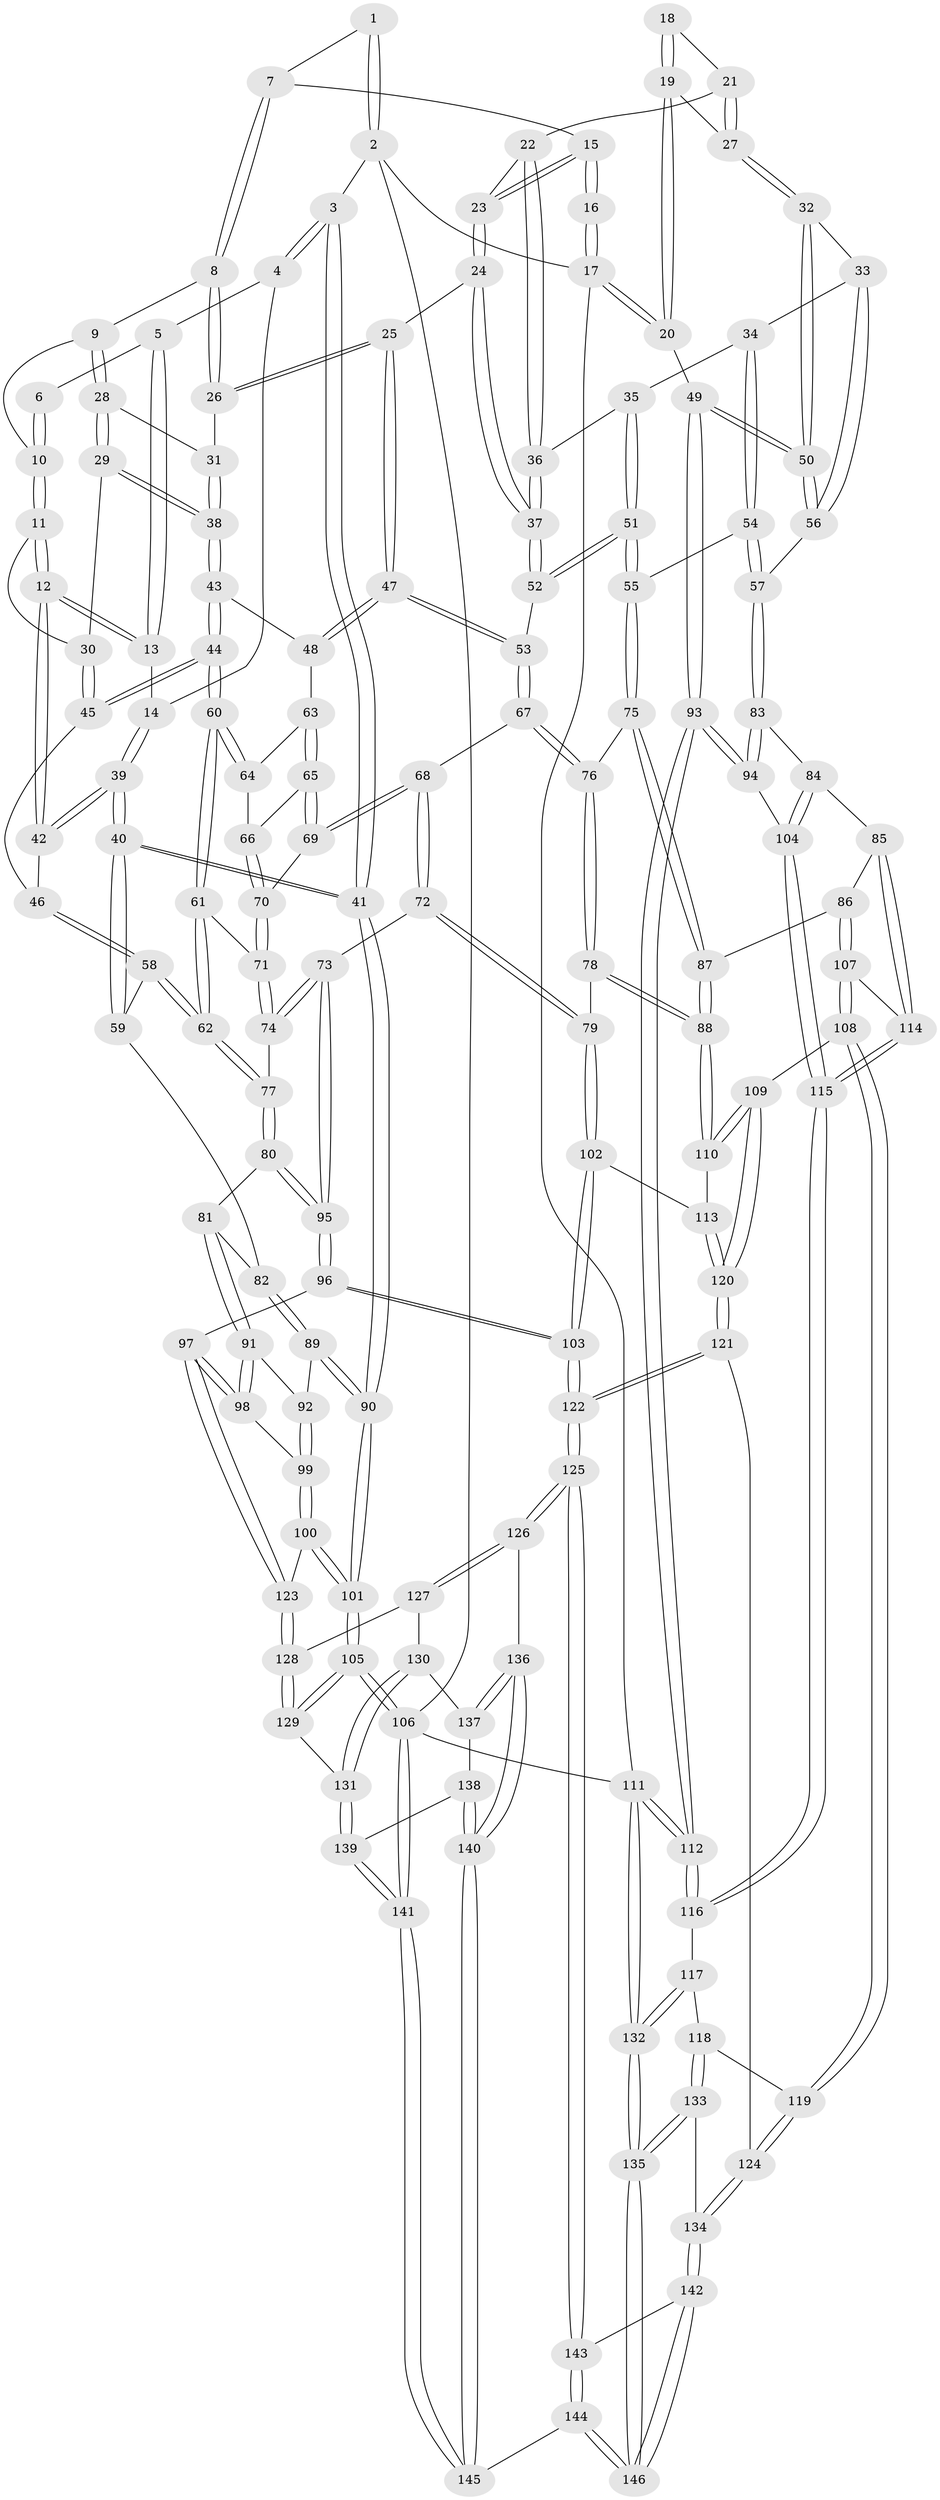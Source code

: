 // coarse degree distribution, {4: 0.45454545454545453, 5: 0.29545454545454547, 3: 0.18181818181818182, 6: 0.06818181818181818}
// Generated by graph-tools (version 1.1) at 2025/24/03/03/25 07:24:32]
// undirected, 146 vertices, 362 edges
graph export_dot {
graph [start="1"]
  node [color=gray90,style=filled];
  1 [pos="+0.22637727053084075+0"];
  2 [pos="+0+0"];
  3 [pos="+0+0"];
  4 [pos="+0.051329270798370644+0.09625267648130867"];
  5 [pos="+0.13456634618055158+0.07268658389530268"];
  6 [pos="+0.22510558252953322+0"];
  7 [pos="+0.5657432560650183+0"];
  8 [pos="+0.5208154570550632+0.029610997589647813"];
  9 [pos="+0.30076509761233944+0.10771363554901721"];
  10 [pos="+0.255599317030819+0.044141322860812744"];
  11 [pos="+0.17910787884065155+0.18496562477835102"];
  12 [pos="+0.16029990080235895+0.19299826944257786"];
  13 [pos="+0.1219842161458394+0.1578974596402151"];
  14 [pos="+0.0786785012413875+0.1580310865947585"];
  15 [pos="+0.7392682800042971+0"];
  16 [pos="+0.7904410996170451+0"];
  17 [pos="+1+0"];
  18 [pos="+0.837974259105846+0"];
  19 [pos="+0.9867834138509629+0.15681621565516937"];
  20 [pos="+1+0.2547938932728361"];
  21 [pos="+0.8578915364353127+0.12765140934866429"];
  22 [pos="+0.7742605424788097+0.16321296407099026"];
  23 [pos="+0.7215581680509978+0.11902454246801938"];
  24 [pos="+0.6990072981342874+0.15756211677293944"];
  25 [pos="+0.513341782676059+0.15224785182792094"];
  26 [pos="+0.5080533535459246+0.12699275241271085"];
  27 [pos="+0.878048785355048+0.18890717296952877"];
  28 [pos="+0.3098262535509985+0.12730333535382873"];
  29 [pos="+0.30843841807289496+0.14944014109404952"];
  30 [pos="+0.24282177336578661+0.20375298984435425"];
  31 [pos="+0.417962484334784+0.13505732027826642"];
  32 [pos="+0.8764231547811168+0.19234973048635312"];
  33 [pos="+0.8502875870617447+0.22713683921906688"];
  34 [pos="+0.8449332951610435+0.2270767560667472"];
  35 [pos="+0.8122029925467187+0.2194632055046619"];
  36 [pos="+0.8055674089798012+0.2154892641048969"];
  37 [pos="+0.6907892294990685+0.23075256911291064"];
  38 [pos="+0.34360115186926826+0.21942735816719794"];
  39 [pos="+0+0.26430937351347383"];
  40 [pos="+0+0.3282199018291422"];
  41 [pos="+0+0.32987293998839806"];
  42 [pos="+0.15126907200767928+0.22872675822056557"];
  43 [pos="+0.3521899600036991+0.24542628252286178"];
  44 [pos="+0.30126182107898997+0.29484858618622944"];
  45 [pos="+0.26225444781128365+0.2638206499968244"];
  46 [pos="+0.1631415347929849+0.2705778046608202"];
  47 [pos="+0.5126469723894619+0.2417701719733122"];
  48 [pos="+0.4854789623626334+0.25456424123662785"];
  49 [pos="+1+0.37311592737471394"];
  50 [pos="+1+0.37070339389537715"];
  51 [pos="+0.687356528184157+0.3516668019035729"];
  52 [pos="+0.6493826125904885+0.30945159837971553"];
  53 [pos="+0.5704784435472499+0.2886654177958856"];
  54 [pos="+0.7159064399907832+0.3837558514916258"];
  55 [pos="+0.7074865831963097+0.3817210327632968"];
  56 [pos="+0.9128222078912068+0.37371731370805994"];
  57 [pos="+0.8229616026183689+0.4238308639555422"];
  58 [pos="+0.14182647923760155+0.370106035348365"];
  59 [pos="+0.019090031183629112+0.3743731040531953"];
  60 [pos="+0.29730719902042335+0.3294253684233901"];
  61 [pos="+0.2882021206904591+0.3490439943427795"];
  62 [pos="+0.19120049737956052+0.4016206090696175"];
  63 [pos="+0.4660845720950261+0.2863910449188279"];
  64 [pos="+0.3780737374049185+0.3407656382156118"];
  65 [pos="+0.4454677310493801+0.3514111359403461"];
  66 [pos="+0.38899368296416975+0.3615481507796197"];
  67 [pos="+0.5168981405987512+0.4242398077614167"];
  68 [pos="+0.44648321678543035+0.3964066856469318"];
  69 [pos="+0.4410963384741579+0.3880290850284027"];
  70 [pos="+0.3889608547913114+0.3960508517098624"];
  71 [pos="+0.3540043518584467+0.42337283020392086"];
  72 [pos="+0.4043972676998256+0.5128049994960172"];
  73 [pos="+0.36550770812732586+0.4850460093026"];
  74 [pos="+0.36152402930946437+0.47920945332526127"];
  75 [pos="+0.674565586297417+0.43098114211983285"];
  76 [pos="+0.524735653336313+0.4678484809724526"];
  77 [pos="+0.20267137857516584+0.4591026817870477"];
  78 [pos="+0.5046801016200821+0.5164707888075869"];
  79 [pos="+0.4325374188093653+0.546195613962122"];
  80 [pos="+0.1987499758184205+0.4802157414397813"];
  81 [pos="+0.08944734542844386+0.5057800817178509"];
  82 [pos="+0.08885615175808553+0.5051279464462268"];
  83 [pos="+0.8269901142470119+0.4883159106588794"];
  84 [pos="+0.8139091255364326+0.5358086206329139"];
  85 [pos="+0.7984938601243897+0.5758197317631009"];
  86 [pos="+0.6832487580853334+0.5730573036479277"];
  87 [pos="+0.6517524440108722+0.562262314939075"];
  88 [pos="+0.6172348779439444+0.5818009005512658"];
  89 [pos="+0+0.5211759928442349"];
  90 [pos="+0+0.383525230909636"];
  91 [pos="+0.08147369104818522+0.581371134170143"];
  92 [pos="+0.046770544672632246+0.5603452787822463"];
  93 [pos="+1+0.5415235423175121"];
  94 [pos="+1+0.5831845331000008"];
  95 [pos="+0.2133712089375348+0.5907646662602644"];
  96 [pos="+0.20379496429215418+0.6690485825952928"];
  97 [pos="+0.1893884172902324+0.6760029923530774"];
  98 [pos="+0.09039128394616694+0.5975962315550927"];
  99 [pos="+0+0.6428716046432559"];
  100 [pos="+0+0.6539116322270133"];
  101 [pos="+0+0.6650107200788805"];
  102 [pos="+0.40736431493369024+0.6408609426363678"];
  103 [pos="+0.3436861682561377+0.6979733275143384"];
  104 [pos="+0.9770091202194086+0.6044526730049538"];
  105 [pos="+0+0.8419371903735406"];
  106 [pos="+0+1"];
  107 [pos="+0.7159642501264908+0.6769518976423753"];
  108 [pos="+0.6737688036204852+0.7328760180890469"];
  109 [pos="+0.6082473309979545+0.7016658232307158"];
  110 [pos="+0.5937937029735796+0.6751143686419276"];
  111 [pos="+1+1"];
  112 [pos="+1+0.8923377040770865"];
  113 [pos="+0.4959767614459877+0.6694781176054053"];
  114 [pos="+0.8175931075477829+0.6331326091932121"];
  115 [pos="+0.8643364115615221+0.6855656072636579"];
  116 [pos="+0.8663580790725491+0.7592312203029261"];
  117 [pos="+0.8182713042644247+0.8075175014473843"];
  118 [pos="+0.7595520131721059+0.818511448330379"];
  119 [pos="+0.6952630596713638+0.7651033742923883"];
  120 [pos="+0.5159578640833395+0.8422778322835954"];
  121 [pos="+0.5132773970782374+0.8483348769098642"];
  122 [pos="+0.4072390386699175+0.8680238146894087"];
  123 [pos="+0.17153765129439685+0.6992712319937626"];
  124 [pos="+0.5534515919567415+0.8689823456777412"];
  125 [pos="+0.3983880105261382+0.8849751980463604"];
  126 [pos="+0.28782654744724306+0.8864488559063023"];
  127 [pos="+0.16666335864982593+0.7886106587702559"];
  128 [pos="+0.1566185167931433+0.732135582773951"];
  129 [pos="+0+0.8278836021711292"];
  130 [pos="+0.15265289306122307+0.8717160800056493"];
  131 [pos="+0.07028304788655189+0.904166537907455"];
  132 [pos="+1+1"];
  133 [pos="+0.746840359635371+0.8391137571329513"];
  134 [pos="+0.5955690377491171+0.9075470229105843"];
  135 [pos="+0.7117510138555919+1"];
  136 [pos="+0.2172047599443839+0.9281078696497845"];
  137 [pos="+0.16326145384195231+0.8917888390545732"];
  138 [pos="+0.14932186339824435+0.9259529491707386"];
  139 [pos="+0.07982701631108059+0.9946065899041435"];
  140 [pos="+0.214695238929068+1"];
  141 [pos="+0.02023684715691071+1"];
  142 [pos="+0.6312012935996455+1"];
  143 [pos="+0.3978858659913569+0.8995764504323055"];
  144 [pos="+0.3554219904323765+1"];
  145 [pos="+0.21900891063350056+1"];
  146 [pos="+0.7054125696314812+1"];
  1 -- 2;
  1 -- 2;
  1 -- 7;
  2 -- 3;
  2 -- 17;
  2 -- 106;
  3 -- 4;
  3 -- 4;
  3 -- 41;
  3 -- 41;
  4 -- 5;
  4 -- 14;
  5 -- 6;
  5 -- 13;
  5 -- 13;
  6 -- 10;
  6 -- 10;
  7 -- 8;
  7 -- 8;
  7 -- 15;
  8 -- 9;
  8 -- 26;
  8 -- 26;
  9 -- 10;
  9 -- 28;
  9 -- 28;
  10 -- 11;
  10 -- 11;
  11 -- 12;
  11 -- 12;
  11 -- 30;
  12 -- 13;
  12 -- 13;
  12 -- 42;
  12 -- 42;
  13 -- 14;
  14 -- 39;
  14 -- 39;
  15 -- 16;
  15 -- 16;
  15 -- 23;
  15 -- 23;
  16 -- 17;
  16 -- 17;
  17 -- 20;
  17 -- 20;
  17 -- 111;
  18 -- 19;
  18 -- 19;
  18 -- 21;
  19 -- 20;
  19 -- 20;
  19 -- 27;
  20 -- 49;
  21 -- 22;
  21 -- 27;
  21 -- 27;
  22 -- 23;
  22 -- 36;
  22 -- 36;
  23 -- 24;
  23 -- 24;
  24 -- 25;
  24 -- 37;
  24 -- 37;
  25 -- 26;
  25 -- 26;
  25 -- 47;
  25 -- 47;
  26 -- 31;
  27 -- 32;
  27 -- 32;
  28 -- 29;
  28 -- 29;
  28 -- 31;
  29 -- 30;
  29 -- 38;
  29 -- 38;
  30 -- 45;
  30 -- 45;
  31 -- 38;
  31 -- 38;
  32 -- 33;
  32 -- 50;
  32 -- 50;
  33 -- 34;
  33 -- 56;
  33 -- 56;
  34 -- 35;
  34 -- 54;
  34 -- 54;
  35 -- 36;
  35 -- 51;
  35 -- 51;
  36 -- 37;
  36 -- 37;
  37 -- 52;
  37 -- 52;
  38 -- 43;
  38 -- 43;
  39 -- 40;
  39 -- 40;
  39 -- 42;
  39 -- 42;
  40 -- 41;
  40 -- 41;
  40 -- 59;
  40 -- 59;
  41 -- 90;
  41 -- 90;
  42 -- 46;
  43 -- 44;
  43 -- 44;
  43 -- 48;
  44 -- 45;
  44 -- 45;
  44 -- 60;
  44 -- 60;
  45 -- 46;
  46 -- 58;
  46 -- 58;
  47 -- 48;
  47 -- 48;
  47 -- 53;
  47 -- 53;
  48 -- 63;
  49 -- 50;
  49 -- 50;
  49 -- 93;
  49 -- 93;
  50 -- 56;
  50 -- 56;
  51 -- 52;
  51 -- 52;
  51 -- 55;
  51 -- 55;
  52 -- 53;
  53 -- 67;
  53 -- 67;
  54 -- 55;
  54 -- 57;
  54 -- 57;
  55 -- 75;
  55 -- 75;
  56 -- 57;
  57 -- 83;
  57 -- 83;
  58 -- 59;
  58 -- 62;
  58 -- 62;
  59 -- 82;
  60 -- 61;
  60 -- 61;
  60 -- 64;
  60 -- 64;
  61 -- 62;
  61 -- 62;
  61 -- 71;
  62 -- 77;
  62 -- 77;
  63 -- 64;
  63 -- 65;
  63 -- 65;
  64 -- 66;
  65 -- 66;
  65 -- 69;
  65 -- 69;
  66 -- 70;
  66 -- 70;
  67 -- 68;
  67 -- 76;
  67 -- 76;
  68 -- 69;
  68 -- 69;
  68 -- 72;
  68 -- 72;
  69 -- 70;
  70 -- 71;
  70 -- 71;
  71 -- 74;
  71 -- 74;
  72 -- 73;
  72 -- 79;
  72 -- 79;
  73 -- 74;
  73 -- 74;
  73 -- 95;
  73 -- 95;
  74 -- 77;
  75 -- 76;
  75 -- 87;
  75 -- 87;
  76 -- 78;
  76 -- 78;
  77 -- 80;
  77 -- 80;
  78 -- 79;
  78 -- 88;
  78 -- 88;
  79 -- 102;
  79 -- 102;
  80 -- 81;
  80 -- 95;
  80 -- 95;
  81 -- 82;
  81 -- 91;
  81 -- 91;
  82 -- 89;
  82 -- 89;
  83 -- 84;
  83 -- 94;
  83 -- 94;
  84 -- 85;
  84 -- 104;
  84 -- 104;
  85 -- 86;
  85 -- 114;
  85 -- 114;
  86 -- 87;
  86 -- 107;
  86 -- 107;
  87 -- 88;
  87 -- 88;
  88 -- 110;
  88 -- 110;
  89 -- 90;
  89 -- 90;
  89 -- 92;
  90 -- 101;
  90 -- 101;
  91 -- 92;
  91 -- 98;
  91 -- 98;
  92 -- 99;
  92 -- 99;
  93 -- 94;
  93 -- 94;
  93 -- 112;
  93 -- 112;
  94 -- 104;
  95 -- 96;
  95 -- 96;
  96 -- 97;
  96 -- 103;
  96 -- 103;
  97 -- 98;
  97 -- 98;
  97 -- 123;
  97 -- 123;
  98 -- 99;
  99 -- 100;
  99 -- 100;
  100 -- 101;
  100 -- 101;
  100 -- 123;
  101 -- 105;
  101 -- 105;
  102 -- 103;
  102 -- 103;
  102 -- 113;
  103 -- 122;
  103 -- 122;
  104 -- 115;
  104 -- 115;
  105 -- 106;
  105 -- 106;
  105 -- 129;
  105 -- 129;
  106 -- 141;
  106 -- 141;
  106 -- 111;
  107 -- 108;
  107 -- 108;
  107 -- 114;
  108 -- 109;
  108 -- 119;
  108 -- 119;
  109 -- 110;
  109 -- 110;
  109 -- 120;
  109 -- 120;
  110 -- 113;
  111 -- 112;
  111 -- 112;
  111 -- 132;
  111 -- 132;
  112 -- 116;
  112 -- 116;
  113 -- 120;
  113 -- 120;
  114 -- 115;
  114 -- 115;
  115 -- 116;
  115 -- 116;
  116 -- 117;
  117 -- 118;
  117 -- 132;
  117 -- 132;
  118 -- 119;
  118 -- 133;
  118 -- 133;
  119 -- 124;
  119 -- 124;
  120 -- 121;
  120 -- 121;
  121 -- 122;
  121 -- 122;
  121 -- 124;
  122 -- 125;
  122 -- 125;
  123 -- 128;
  123 -- 128;
  124 -- 134;
  124 -- 134;
  125 -- 126;
  125 -- 126;
  125 -- 143;
  125 -- 143;
  126 -- 127;
  126 -- 127;
  126 -- 136;
  127 -- 128;
  127 -- 130;
  128 -- 129;
  128 -- 129;
  129 -- 131;
  130 -- 131;
  130 -- 131;
  130 -- 137;
  131 -- 139;
  131 -- 139;
  132 -- 135;
  132 -- 135;
  133 -- 134;
  133 -- 135;
  133 -- 135;
  134 -- 142;
  134 -- 142;
  135 -- 146;
  135 -- 146;
  136 -- 137;
  136 -- 137;
  136 -- 140;
  136 -- 140;
  137 -- 138;
  138 -- 139;
  138 -- 140;
  138 -- 140;
  139 -- 141;
  139 -- 141;
  140 -- 145;
  140 -- 145;
  141 -- 145;
  141 -- 145;
  142 -- 143;
  142 -- 146;
  142 -- 146;
  143 -- 144;
  143 -- 144;
  144 -- 145;
  144 -- 146;
  144 -- 146;
}

